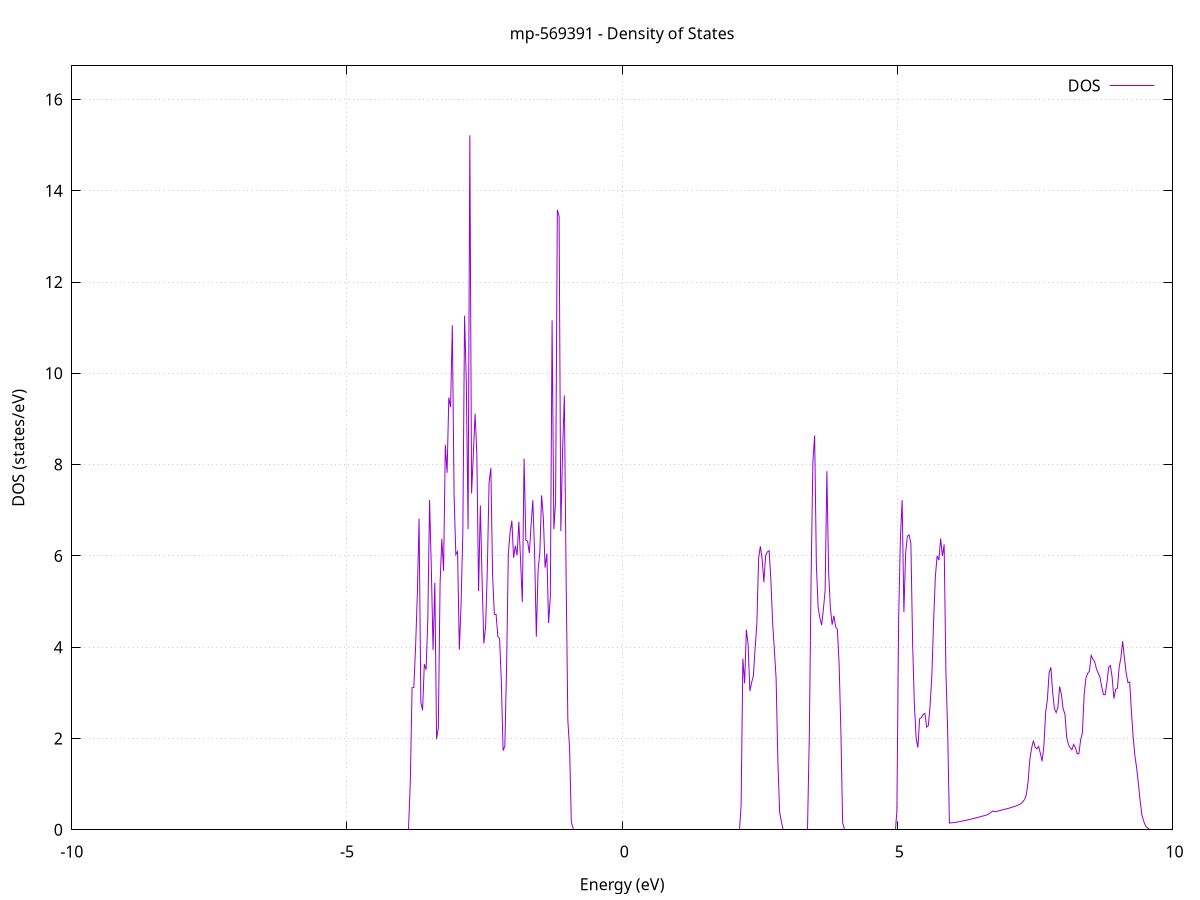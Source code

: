 set title 'mp-569391 - Density of States'
set xlabel 'Energy (eV)'
set ylabel 'DOS (states/eV)'
set grid
set xrange [-10:10]
set yrange [0:16.735]
set xzeroaxis lt -1
set terminal png size 800,600
set output 'mp-569391_dos_gnuplot.png'
plot '-' using 1:2 with lines title 'DOS'
-50.851800 0.000000
-50.820000 0.000000
-50.788200 0.000000
-50.756400 0.000000
-50.724600 0.000000
-50.692800 0.000000
-50.661000 0.000000
-50.629200 0.000000
-50.597400 0.000000
-50.565600 0.000000
-50.533800 0.000000
-50.501900 0.000000
-50.470100 0.000000
-50.438300 0.000000
-50.406500 0.000000
-50.374700 0.000000
-50.342900 0.000000
-50.311100 0.000000
-50.279300 0.000000
-50.247500 0.000000
-50.215700 0.000000
-50.183900 0.000000
-50.152100 0.000000
-50.120300 0.000000
-50.088500 0.000000
-50.056700 0.000000
-50.024900 0.000000
-49.993100 0.000000
-49.961300 0.000000
-49.929500 0.000000
-49.897700 0.000000
-49.865900 0.000000
-49.834100 0.000000
-49.802300 0.000000
-49.770500 0.000000
-49.738700 0.000000
-49.706900 0.000000
-49.675100 0.000000
-49.643300 0.000000
-49.611500 0.000000
-49.579700 0.000000
-49.547900 0.000000
-49.516100 0.000000
-49.484300 0.000000
-49.452500 0.000000
-49.420700 0.000000
-49.388900 0.000000
-49.357100 0.000000
-49.325300 0.000000
-49.293500 0.000000
-49.261700 0.000000
-49.229900 0.000000
-49.198100 0.000000
-49.166300 0.000000
-49.134500 0.000000
-49.102700 0.000000
-49.070900 0.000000
-49.039100 0.000000
-49.007300 0.000000
-48.975500 0.000000
-48.943700 0.000000
-48.911900 0.000000
-48.880100 0.000000
-48.848300 0.000000
-48.816500 0.000000
-48.784700 0.000000
-48.752900 0.000000
-48.721100 0.000000
-48.689300 0.000000
-48.657400 0.000000
-48.625600 0.000000
-48.593800 0.000000
-48.562000 0.000000
-48.530200 0.000000
-48.498400 0.000000
-48.466600 0.000000
-48.434800 0.000000
-48.403000 0.000000
-48.371200 0.000000
-48.339400 0.000000
-48.307600 0.000000
-48.275800 0.000000
-48.244000 0.000000
-48.212200 0.000000
-48.180400 0.000000
-48.148600 0.000000
-48.116800 0.000000
-48.085000 0.000000
-48.053200 0.000000
-48.021400 0.000000
-47.989600 0.000000
-47.957800 115.423200
-47.926000 0.000000
-47.894200 0.000000
-47.862400 0.000000
-47.830600 0.000000
-47.798800 0.000000
-47.767000 0.000000
-47.735200 0.000000
-47.703400 0.000000
-47.671600 0.000000
-47.639800 0.000000
-47.608000 0.000000
-47.576200 0.000000
-47.544400 0.000000
-47.512600 0.000000
-47.480800 0.000000
-47.449000 0.000000
-47.417200 0.000000
-47.385400 0.000000
-47.353600 0.000000
-47.321800 0.000000
-47.290000 0.000000
-47.258200 0.000000
-47.226400 0.000000
-47.194600 0.000000
-47.162800 0.000000
-47.131000 0.000000
-47.099200 0.000000
-47.067400 0.000000
-47.035600 0.000000
-47.003800 0.000000
-46.972000 0.000000
-46.940200 0.000000
-46.908400 0.000000
-46.876600 0.000000
-46.844800 0.000000
-46.812900 0.000000
-46.781100 0.000000
-46.749300 0.000000
-46.717500 0.000000
-46.685700 0.000000
-46.653900 0.000000
-46.622100 0.000000
-46.590300 0.000000
-46.558500 0.000000
-46.526700 0.000000
-46.494900 0.000000
-46.463100 0.000000
-46.431300 0.000000
-46.399500 0.000000
-46.367700 0.000000
-46.335900 0.000000
-46.304100 0.000000
-46.272300 0.000000
-46.240500 0.000000
-46.208700 0.000000
-46.176900 0.000000
-46.145100 0.000000
-46.113300 0.000000
-46.081500 0.000000
-46.049700 0.000000
-46.017900 0.000000
-45.986100 0.000000
-45.954300 0.000000
-45.922500 0.000000
-45.890700 0.000000
-45.858900 0.000000
-45.827100 0.000000
-45.795300 0.000000
-45.763500 0.000000
-45.731700 0.000000
-45.699900 0.000000
-45.668100 0.000000
-45.636300 0.000000
-45.604500 0.000000
-45.572700 0.000000
-45.540900 0.000000
-45.509100 0.000000
-45.477300 0.000000
-45.445500 0.000000
-45.413700 0.000000
-45.381900 0.000000
-45.350100 0.000000
-45.318300 0.000000
-45.286500 0.000000
-45.254700 0.000000
-45.222900 0.000000
-45.191100 0.000000
-45.159300 0.000000
-45.127500 0.000000
-45.095700 0.000000
-45.063900 0.000000
-45.032100 0.000000
-45.000300 0.000000
-44.968400 0.000000
-44.936600 0.000000
-44.904800 0.000000
-44.873000 0.000000
-44.841200 0.000000
-44.809400 0.000000
-44.777600 0.000000
-44.745800 0.000000
-44.714000 0.000000
-44.682200 0.000000
-44.650400 0.000000
-44.618600 0.000000
-44.586800 0.000000
-44.555000 0.000000
-44.523200 0.000000
-44.491400 0.000000
-44.459600 0.000000
-44.427800 0.000000
-44.396000 0.000000
-44.364200 0.000000
-44.332400 0.000000
-44.300600 0.000000
-44.268800 0.000000
-44.237000 0.000000
-44.205200 0.000000
-44.173400 0.000000
-44.141600 0.000000
-44.109800 0.000000
-44.078000 0.000000
-44.046200 0.000000
-44.014400 0.000000
-43.982600 0.000000
-43.950800 0.000000
-43.919000 0.000000
-43.887200 0.000000
-43.855400 0.000000
-43.823600 0.000000
-43.791800 0.000000
-43.760000 0.000000
-43.728200 0.000000
-43.696400 0.000000
-43.664600 0.000000
-43.632800 0.000000
-43.601000 0.000000
-43.569200 0.000000
-43.537400 0.000000
-43.505600 0.000000
-43.473800 0.000000
-43.442000 0.000000
-43.410200 0.000000
-43.378400 0.000000
-43.346600 0.000000
-43.314800 0.000000
-43.283000 0.000000
-43.251200 0.000000
-43.219400 0.000000
-43.187600 0.000000
-43.155800 0.000000
-43.123900 0.000000
-43.092100 0.000000
-43.060300 0.000000
-43.028500 0.000000
-42.996700 0.000000
-42.964900 0.000000
-42.933100 0.000000
-42.901300 0.000000
-42.869500 0.000000
-42.837700 0.000000
-42.805900 0.000000
-42.774100 0.000000
-42.742300 0.000000
-42.710500 0.000000
-42.678700 0.000000
-42.646900 0.000000
-42.615100 0.000000
-42.583300 0.000000
-42.551500 0.000000
-42.519700 0.000000
-42.487900 0.000000
-42.456100 0.000000
-42.424300 0.000000
-42.392500 0.000000
-42.360700 0.000000
-42.328900 0.000000
-42.297100 0.000000
-42.265300 0.000000
-42.233500 0.000000
-42.201700 0.000000
-42.169900 0.000000
-42.138100 0.000000
-42.106300 0.000000
-42.074500 0.000000
-42.042700 0.000000
-42.010900 0.000000
-41.979100 0.000000
-41.947300 0.000000
-41.915500 0.000000
-41.883700 0.000000
-41.851900 0.000000
-41.820100 0.000000
-41.788300 0.000000
-41.756500 0.000000
-41.724700 0.000000
-41.692900 0.000000
-41.661100 0.000000
-41.629300 0.000000
-41.597500 0.000000
-41.565700 0.000000
-41.533900 0.000000
-41.502100 0.000000
-41.470300 0.000000
-41.438500 0.000000
-41.406700 0.000000
-41.374900 0.000000
-41.343100 0.000000
-41.311300 0.000000
-41.279400 0.000000
-41.247600 0.000000
-41.215800 0.000000
-41.184000 0.000000
-41.152200 0.000000
-41.120400 0.000000
-41.088600 0.000000
-41.056800 0.000000
-41.025000 0.000000
-40.993200 0.000000
-40.961400 0.000000
-40.929600 0.000000
-40.897800 0.000000
-40.866000 0.000000
-40.834200 0.000000
-40.802400 0.000000
-40.770600 0.000000
-40.738800 0.000000
-40.707000 0.000000
-40.675200 0.000000
-40.643400 0.000000
-40.611600 0.000000
-40.579800 0.000000
-40.548000 0.000000
-40.516200 0.000000
-40.484400 0.000000
-40.452600 0.000000
-40.420800 0.000000
-40.389000 0.000000
-40.357200 0.000000
-40.325400 0.000000
-40.293600 0.000000
-40.261800 0.000000
-40.230000 0.000000
-40.198200 0.000000
-40.166400 0.000000
-40.134600 0.000000
-40.102800 0.000000
-40.071000 0.000000
-40.039200 0.000000
-40.007400 0.000000
-39.975600 0.000000
-39.943800 0.000000
-39.912000 0.000000
-39.880200 0.000000
-39.848400 0.000000
-39.816600 0.000000
-39.784800 0.000000
-39.753000 0.000000
-39.721200 0.000000
-39.689400 0.000000
-39.657600 0.000000
-39.625800 0.000000
-39.594000 0.000000
-39.562200 0.000000
-39.530400 0.000000
-39.498600 0.000000
-39.466800 0.000000
-39.434900 0.000000
-39.403100 0.000000
-39.371300 0.000000
-39.339500 0.000000
-39.307700 0.000000
-39.275900 0.000000
-39.244100 0.000000
-39.212300 0.000000
-39.180500 0.000000
-39.148700 0.000000
-39.116900 0.000000
-39.085100 0.000000
-39.053300 0.000000
-39.021500 0.000000
-38.989700 0.000000
-38.957900 0.000000
-38.926100 0.000000
-38.894300 0.000000
-38.862500 0.000000
-38.830700 0.000000
-38.798900 0.000000
-38.767100 0.000000
-38.735300 0.000000
-38.703500 0.000000
-38.671700 0.000000
-38.639900 0.000000
-38.608100 0.000000
-38.576300 0.000000
-38.544500 0.000000
-38.512700 0.000000
-38.480900 0.000000
-38.449100 0.000000
-38.417300 0.000000
-38.385500 0.000000
-38.353700 0.000000
-38.321900 0.000000
-38.290100 0.000000
-38.258300 0.000000
-38.226500 0.000000
-38.194700 0.000000
-38.162900 0.000000
-38.131100 0.000000
-38.099300 0.000000
-38.067500 0.000000
-38.035700 0.000000
-38.003900 0.000000
-37.972100 0.000000
-37.940300 0.000000
-37.908500 0.000000
-37.876700 0.000000
-37.844900 0.000000
-37.813100 0.000000
-37.781300 0.000000
-37.749500 0.000000
-37.717700 0.000000
-37.685900 0.000000
-37.654100 0.000000
-37.622300 0.000000
-37.590400 0.000000
-37.558600 0.000000
-37.526800 0.000000
-37.495000 0.000000
-37.463200 0.000000
-37.431400 0.000000
-37.399600 0.000000
-37.367800 0.000000
-37.336000 0.000000
-37.304200 0.000000
-37.272400 0.000000
-37.240600 0.000000
-37.208800 0.000000
-37.177000 0.000000
-37.145200 0.000000
-37.113400 0.000000
-37.081600 0.000000
-37.049800 0.000000
-37.018000 0.000000
-36.986200 0.000000
-36.954400 0.000000
-36.922600 0.000000
-36.890800 0.000000
-36.859000 0.000000
-36.827200 0.000000
-36.795400 0.000000
-36.763600 0.000000
-36.731800 0.000000
-36.700000 0.000000
-36.668200 0.000000
-36.636400 0.000000
-36.604600 0.000000
-36.572800 0.000000
-36.541000 0.000000
-36.509200 0.000000
-36.477400 0.000000
-36.445600 0.000000
-36.413800 0.000000
-36.382000 0.000000
-36.350200 0.000000
-36.318400 0.000000
-36.286600 0.000000
-36.254800 0.000000
-36.223000 0.000000
-36.191200 0.000000
-36.159400 0.000000
-36.127600 0.000000
-36.095800 0.000000
-36.064000 0.000000
-36.032200 0.000000
-36.000400 0.000000
-35.968600 0.000000
-35.936800 0.000000
-35.905000 0.000000
-35.873200 0.000000
-35.841400 0.000000
-35.809600 0.000000
-35.777700 0.000000
-35.745900 0.000000
-35.714100 0.000000
-35.682300 0.000000
-35.650500 0.000000
-35.618700 0.000000
-35.586900 0.000000
-35.555100 0.000000
-35.523300 0.000000
-35.491500 0.000000
-35.459700 0.000000
-35.427900 0.000000
-35.396100 0.000000
-35.364300 0.000000
-35.332500 0.000000
-35.300700 0.000000
-35.268900 0.000000
-35.237100 0.000000
-35.205300 0.000000
-35.173500 0.000000
-35.141700 0.000000
-35.109900 0.000000
-35.078100 0.000000
-35.046300 0.000000
-35.014500 0.000000
-34.982700 0.000000
-34.950900 0.000000
-34.919100 0.000000
-34.887300 0.000000
-34.855500 0.000000
-34.823700 0.000000
-34.791900 0.000000
-34.760100 0.000000
-34.728300 0.000000
-34.696500 0.000000
-34.664700 0.000000
-34.632900 0.000000
-34.601100 0.000000
-34.569300 0.000000
-34.537500 0.000000
-34.505700 0.000000
-34.473900 0.000000
-34.442100 0.000000
-34.410300 0.000000
-34.378500 0.000000
-34.346700 0.000000
-34.314900 0.000000
-34.283100 0.000000
-34.251300 0.000000
-34.219500 0.000000
-34.187700 0.000000
-34.155900 0.000000
-34.124100 0.000000
-34.092300 0.000000
-34.060500 0.000000
-34.028700 0.000000
-33.996900 0.000000
-33.965100 0.000000
-33.933200 0.000000
-33.901400 0.000000
-33.869600 0.000000
-33.837800 0.000000
-33.806000 0.000000
-33.774200 0.000000
-33.742400 0.000000
-33.710600 0.000000
-33.678800 0.000000
-33.647000 0.000000
-33.615200 0.000000
-33.583400 0.000000
-33.551600 0.000000
-33.519800 0.000000
-33.488000 0.000000
-33.456200 0.000000
-33.424400 0.000000
-33.392600 0.000000
-33.360800 0.000000
-33.329000 0.000000
-33.297200 0.000000
-33.265400 0.000000
-33.233600 0.000000
-33.201800 0.000000
-33.170000 0.000000
-33.138200 0.000000
-33.106400 0.000000
-33.074600 0.000000
-33.042800 0.000000
-33.011000 0.000000
-32.979200 0.000000
-32.947400 0.000000
-32.915600 0.000000
-32.883800 0.000000
-32.852000 0.000000
-32.820200 0.000000
-32.788400 0.000000
-32.756600 0.000000
-32.724800 0.000000
-32.693000 0.000000
-32.661200 0.000000
-32.629400 0.000000
-32.597600 0.000000
-32.565800 0.000000
-32.534000 0.000000
-32.502200 0.000000
-32.470400 0.000000
-32.438600 0.000000
-32.406800 0.000000
-32.375000 0.000000
-32.343200 0.000000
-32.311400 0.000000
-32.279600 0.000000
-32.247800 0.000000
-32.216000 0.000000
-32.184200 0.000000
-32.152400 0.000000
-32.120600 0.000000
-32.088700 0.000000
-32.056900 0.000000
-32.025100 0.000000
-31.993300 0.000000
-31.961500 0.000000
-31.929700 0.000000
-31.897900 0.000000
-31.866100 0.000000
-31.834300 0.000000
-31.802500 0.000000
-31.770700 0.000000
-31.738900 0.000000
-31.707100 0.000000
-31.675300 0.000000
-31.643500 0.000000
-31.611700 0.000000
-31.579900 0.000000
-31.548100 0.000000
-31.516300 0.000000
-31.484500 0.000000
-31.452700 0.000000
-31.420900 0.000000
-31.389100 0.000000
-31.357300 0.000000
-31.325500 0.000000
-31.293700 0.000000
-31.261900 0.000000
-31.230100 0.000000
-31.198300 0.000000
-31.166500 0.000000
-31.134700 0.000000
-31.102900 0.000000
-31.071100 0.000000
-31.039300 0.000000
-31.007500 0.000000
-30.975700 0.000000
-30.943900 0.000000
-30.912100 0.000000
-30.880300 0.000000
-30.848500 0.000000
-30.816700 0.000000
-30.784900 0.000000
-30.753100 0.000000
-30.721300 0.000000
-30.689500 0.000000
-30.657700 0.000000
-30.625900 0.000000
-30.594100 0.000000
-30.562300 0.000000
-30.530500 0.000000
-30.498700 0.000000
-30.466900 0.000000
-30.435100 0.000000
-30.403300 0.000000
-30.371500 0.000000
-30.339700 0.000000
-30.307900 0.000000
-30.276100 0.000000
-30.244200 0.000000
-30.212400 0.000000
-30.180600 0.000000
-30.148800 0.000000
-30.117000 0.000000
-30.085200 0.000000
-30.053400 0.000000
-30.021600 0.000000
-29.989800 0.000000
-29.958000 0.000000
-29.926200 0.000000
-29.894400 0.000000
-29.862600 0.000000
-29.830800 0.000000
-29.799000 0.000000
-29.767200 0.000000
-29.735400 0.000000
-29.703600 0.000000
-29.671800 0.000000
-29.640000 0.000000
-29.608200 0.000000
-29.576400 0.000000
-29.544600 0.000000
-29.512800 0.000000
-29.481000 0.000000
-29.449200 0.000000
-29.417400 0.000000
-29.385600 0.000000
-29.353800 0.000000
-29.322000 0.000000
-29.290200 0.000000
-29.258400 0.000000
-29.226600 0.000000
-29.194800 0.000000
-29.163000 0.000000
-29.131200 0.000000
-29.099400 0.000000
-29.067600 0.000000
-29.035800 0.000000
-29.004000 0.000000
-28.972200 0.000000
-28.940400 0.000000
-28.908600 0.000000
-28.876800 0.000000
-28.845000 0.000000
-28.813200 0.000000
-28.781400 0.000000
-28.749600 0.000000
-28.717800 0.000000
-28.686000 0.000000
-28.654200 0.000000
-28.622400 0.000000
-28.590600 0.000000
-28.558800 0.000000
-28.527000 0.000000
-28.495200 0.000000
-28.463400 0.000000
-28.431600 0.000000
-28.399700 0.000000
-28.367900 0.000000
-28.336100 0.000000
-28.304300 0.000000
-28.272500 0.000000
-28.240700 0.000000
-28.208900 0.000000
-28.177100 0.000000
-28.145300 0.000000
-28.113500 0.000000
-28.081700 0.000000
-28.049900 0.000000
-28.018100 0.000000
-27.986300 0.000000
-27.954500 0.000000
-27.922700 0.000000
-27.890900 0.000000
-27.859100 0.000000
-27.827300 0.000000
-27.795500 0.000000
-27.763700 0.000000
-27.731900 0.000000
-27.700100 0.000000
-27.668300 0.000000
-27.636500 0.000000
-27.604700 0.000000
-27.572900 0.000000
-27.541100 0.000000
-27.509300 0.000000
-27.477500 0.000000
-27.445700 0.000000
-27.413900 0.000000
-27.382100 0.000000
-27.350300 0.000000
-27.318500 0.000000
-27.286700 0.000000
-27.254900 0.000000
-27.223100 0.000000
-27.191300 0.000000
-27.159500 0.000000
-27.127700 0.000000
-27.095900 0.000000
-27.064100 0.000000
-27.032300 0.000000
-27.000500 0.000000
-26.968700 0.000000
-26.936900 0.000000
-26.905100 0.000000
-26.873300 0.000000
-26.841500 0.000000
-26.809700 0.000000
-26.777900 0.000000
-26.746100 0.000000
-26.714300 0.000000
-26.682500 0.000000
-26.650700 0.000000
-26.618900 0.000000
-26.587100 0.000000
-26.555200 0.000000
-26.523400 0.000000
-26.491600 0.000000
-26.459800 0.000000
-26.428000 0.000000
-26.396200 0.000000
-26.364400 0.000000
-26.332600 0.000000
-26.300800 0.000000
-26.269000 0.000000
-26.237200 30.961200
-26.205400 22.937200
-26.173600 0.000000
-26.141800 10.297000
-26.110000 80.688200
-26.078200 0.000000
-26.046400 0.000000
-26.014600 0.000000
-25.982800 0.000000
-25.951000 0.000000
-25.919200 0.000000
-25.887400 0.000000
-25.855600 0.000000
-25.823800 0.000000
-25.792000 0.000000
-25.760200 0.000000
-25.728400 0.000000
-25.696600 0.000000
-25.664800 0.000000
-25.633000 0.000000
-25.601200 0.000000
-25.569400 0.000000
-25.537600 0.000000
-25.505800 0.000000
-25.474000 0.000000
-25.442200 0.000000
-25.410400 0.000000
-25.378600 0.000000
-25.346800 0.000000
-25.315000 0.000000
-25.283200 0.000000
-25.251400 0.000000
-25.219600 0.000000
-25.187800 0.000000
-25.156000 0.000000
-25.124200 0.000000
-25.092400 0.000000
-25.060600 0.000000
-25.028800 0.000000
-24.997000 0.000000
-24.965200 0.000000
-24.933400 0.000000
-24.901600 0.000000
-24.869800 0.000000
-24.838000 0.000000
-24.806200 0.000000
-24.774400 0.000000
-24.742600 0.000000
-24.710700 0.000000
-24.678900 0.000000
-24.647100 0.000000
-24.615300 0.000000
-24.583500 0.000000
-24.551700 0.000000
-24.519900 0.000000
-24.488100 0.000000
-24.456300 0.000000
-24.424500 0.000000
-24.392700 0.000000
-24.360900 0.000000
-24.329100 0.000000
-24.297300 0.000000
-24.265500 0.000000
-24.233700 0.000000
-24.201900 0.000000
-24.170100 0.000000
-24.138300 0.000000
-24.106500 0.000000
-24.074700 0.000000
-24.042900 0.000000
-24.011100 0.000000
-23.979300 0.000000
-23.947500 0.000000
-23.915700 0.000000
-23.883900 0.000000
-23.852100 0.000000
-23.820300 0.000000
-23.788500 0.000000
-23.756700 0.000000
-23.724900 0.000000
-23.693100 0.000000
-23.661300 0.000000
-23.629500 0.000000
-23.597700 0.000000
-23.565900 0.000000
-23.534100 0.000000
-23.502300 0.000000
-23.470500 0.000000
-23.438700 0.000000
-23.406900 0.000000
-23.375100 0.000000
-23.343300 0.000000
-23.311500 0.000000
-23.279700 0.000000
-23.247900 0.000000
-23.216100 0.000000
-23.184300 0.000000
-23.152500 0.000000
-23.120700 0.000000
-23.088900 0.000000
-23.057100 0.000000
-23.025300 0.000000
-22.993500 0.000000
-22.961700 0.000000
-22.929900 0.000000
-22.898100 0.000000
-22.866200 0.000000
-22.834400 0.000000
-22.802600 0.000000
-22.770800 0.000000
-22.739000 0.000000
-22.707200 0.000000
-22.675400 0.000000
-22.643600 0.000000
-22.611800 0.000000
-22.580000 0.000000
-22.548200 0.000000
-22.516400 0.000000
-22.484600 0.000000
-22.452800 0.000000
-22.421000 0.000000
-22.389200 0.000000
-22.357400 0.000000
-22.325600 0.000000
-22.293800 0.000000
-22.262000 0.000000
-22.230200 0.000000
-22.198400 0.000000
-22.166600 0.000000
-22.134800 0.000000
-22.103000 0.000000
-22.071200 0.000000
-22.039400 0.000000
-22.007600 0.000000
-21.975800 0.000000
-21.944000 0.000000
-21.912200 0.000000
-21.880400 0.000000
-21.848600 0.000000
-21.816800 0.000000
-21.785000 0.000000
-21.753200 0.000000
-21.721400 0.000000
-21.689600 0.000000
-21.657800 0.000000
-21.626000 0.000000
-21.594200 0.000000
-21.562400 0.000000
-21.530600 0.000000
-21.498800 0.000000
-21.467000 0.000000
-21.435200 0.000000
-21.403400 0.000000
-21.371600 0.000000
-21.339800 0.000000
-21.308000 0.000000
-21.276200 0.000000
-21.244400 0.000000
-21.212600 0.000000
-21.180800 0.000000
-21.149000 0.000000
-21.117200 0.000000
-21.085400 0.000000
-21.053500 0.000000
-21.021700 0.000000
-20.989900 0.000000
-20.958100 0.000000
-20.926300 0.000000
-20.894500 0.000000
-20.862700 0.000000
-20.830900 0.000000
-20.799100 0.000000
-20.767300 0.000000
-20.735500 0.000000
-20.703700 0.000000
-20.671900 0.000000
-20.640100 0.000000
-20.608300 0.000000
-20.576500 0.000000
-20.544700 0.000000
-20.512900 0.000000
-20.481100 0.000000
-20.449300 0.000000
-20.417500 0.000000
-20.385700 0.000000
-20.353900 0.000000
-20.322100 0.000000
-20.290300 0.000000
-20.258500 0.000000
-20.226700 0.000000
-20.194900 0.000000
-20.163100 0.000000
-20.131300 0.000000
-20.099500 0.000000
-20.067700 0.000000
-20.035900 0.000000
-20.004100 0.000000
-19.972300 0.000000
-19.940500 0.000000
-19.908700 0.000000
-19.876900 0.000000
-19.845100 0.000000
-19.813300 0.000000
-19.781500 0.000000
-19.749700 0.000000
-19.717900 0.000000
-19.686100 0.000000
-19.654300 0.000000
-19.622500 0.000000
-19.590700 0.000000
-19.558900 0.000000
-19.527100 0.000000
-19.495300 0.000000
-19.463500 0.000000
-19.431700 0.000000
-19.399900 0.000000
-19.368100 0.000000
-19.336300 0.000000
-19.304500 0.000000
-19.272700 0.000000
-19.240900 0.000000
-19.209000 0.000000
-19.177200 0.000000
-19.145400 0.000000
-19.113600 0.000000
-19.081800 0.000000
-19.050000 0.000000
-19.018200 0.000000
-18.986400 0.000000
-18.954600 0.000000
-18.922800 0.000000
-18.891000 0.000000
-18.859200 0.000000
-18.827400 0.000000
-18.795600 0.000000
-18.763800 0.000000
-18.732000 0.000000
-18.700200 0.000000
-18.668400 0.000000
-18.636600 0.000000
-18.604800 0.000000
-18.573000 0.000000
-18.541200 0.000000
-18.509400 0.000000
-18.477600 0.000000
-18.445800 0.000000
-18.414000 0.000000
-18.382200 0.000000
-18.350400 0.000000
-18.318600 0.000000
-18.286800 0.000000
-18.255000 0.000000
-18.223200 0.000000
-18.191400 0.000000
-18.159600 0.000000
-18.127800 0.000000
-18.096000 0.000000
-18.064200 0.000000
-18.032400 0.000000
-18.000600 0.000000
-17.968800 0.000000
-17.937000 0.000000
-17.905200 0.000000
-17.873400 0.000000
-17.841600 0.000000
-17.809800 0.000000
-17.778000 0.000000
-17.746200 0.000000
-17.714400 0.000000
-17.682600 0.000000
-17.650800 0.000000
-17.619000 0.000000
-17.587200 0.000000
-17.555400 0.000000
-17.523600 0.000000
-17.491800 0.000000
-17.460000 0.000000
-17.428200 0.000000
-17.396400 0.000000
-17.364500 0.000000
-17.332700 0.000000
-17.300900 0.000000
-17.269100 0.000000
-17.237300 0.000000
-17.205500 0.000000
-17.173700 0.000000
-17.141900 0.000000
-17.110100 0.000000
-17.078300 0.000000
-17.046500 0.000000
-17.014700 0.000000
-16.982900 0.000000
-16.951100 0.000000
-16.919300 0.000000
-16.887500 0.000000
-16.855700 0.000000
-16.823900 0.000000
-16.792100 0.000000
-16.760300 0.000000
-16.728500 0.000000
-16.696700 0.000000
-16.664900 0.000000
-16.633100 0.000000
-16.601300 0.000000
-16.569500 0.000000
-16.537700 0.000000
-16.505900 0.000000
-16.474100 0.000000
-16.442300 0.000000
-16.410500 0.000000
-16.378700 0.000000
-16.346900 0.000000
-16.315100 0.000000
-16.283300 0.000000
-16.251500 0.000000
-16.219700 0.000000
-16.187900 0.000000
-16.156100 0.000000
-16.124300 0.000000
-16.092500 0.000000
-16.060700 0.000000
-16.028900 0.000000
-15.997100 0.000000
-15.965300 0.000000
-15.933500 0.000000
-15.901700 0.000000
-15.869900 0.000000
-15.838100 0.000000
-15.806300 0.000000
-15.774500 0.000000
-15.742700 0.000000
-15.710900 0.000000
-15.679100 0.000000
-15.647300 0.000000
-15.615500 0.000000
-15.583700 0.000000
-15.551900 0.000000
-15.520000 0.000000
-15.488200 0.000000
-15.456400 0.000000
-15.424600 0.000000
-15.392800 0.000000
-15.361000 0.000000
-15.329200 0.000000
-15.297400 0.000000
-15.265600 0.000000
-15.233800 0.000000
-15.202000 0.000000
-15.170200 0.000000
-15.138400 0.000000
-15.106600 0.000000
-15.074800 0.000000
-15.043000 0.000000
-15.011200 0.000000
-14.979400 0.000000
-14.947600 0.000000
-14.915800 0.000000
-14.884000 0.000000
-14.852200 0.000000
-14.820400 0.000000
-14.788600 0.000000
-14.756800 0.000000
-14.725000 0.000000
-14.693200 0.000000
-14.661400 0.000000
-14.629600 0.000000
-14.597800 0.000000
-14.566000 0.000000
-14.534200 0.000000
-14.502400 0.000000
-14.470600 0.000000
-14.438800 0.000000
-14.407000 0.000000
-14.375200 0.000000
-14.343400 0.011400
-14.311600 1.052600
-14.279800 2.147100
-14.248000 2.152700
-14.216200 2.237100
-14.184400 2.373000
-14.152600 2.510700
-14.120800 2.731600
-14.089000 3.069200
-14.057200 3.641100
-14.025400 4.607200
-13.993600 2.643300
-13.961800 1.317100
-13.930000 0.000000
-13.898200 6.248500
-13.866400 14.164800
-13.834600 19.330500
-13.802800 16.737000
-13.771000 18.443400
-13.739200 23.644800
-13.707400 17.430600
-13.675500 10.574800
-13.643700 7.121700
-13.611900 12.671200
-13.580100 0.000000
-13.548300 0.000000
-13.516500 0.000000
-13.484700 0.000000
-13.452900 0.000000
-13.421100 0.000000
-13.389300 0.000000
-13.357500 0.000000
-13.325700 0.000000
-13.293900 0.000000
-13.262100 0.000000
-13.230300 0.000000
-13.198500 0.000000
-13.166700 0.000000
-13.134900 0.000000
-13.103100 0.000000
-13.071300 0.000000
-13.039500 0.000000
-13.007700 0.000000
-12.975900 0.000000
-12.944100 0.000000
-12.912300 0.000000
-12.880500 0.000000
-12.848700 0.000000
-12.816900 0.000000
-12.785100 0.000000
-12.753300 0.000000
-12.721500 0.000000
-12.689700 0.000000
-12.657900 0.000000
-12.626100 0.000000
-12.594300 0.000000
-12.562500 0.000000
-12.530700 0.000000
-12.498900 0.000000
-12.467100 0.000000
-12.435300 0.000000
-12.403500 0.000000
-12.371700 0.000000
-12.339900 0.000000
-12.308100 0.000000
-12.276300 0.000000
-12.244500 0.000000
-12.212700 0.000000
-12.180900 0.000000
-12.149100 0.000000
-12.117300 0.000000
-12.085500 0.000000
-12.053700 0.000000
-12.021900 0.000000
-11.990100 0.000000
-11.958300 0.000000
-11.926500 0.000000
-11.894700 0.000000
-11.862900 0.000000
-11.831000 0.000000
-11.799200 0.000000
-11.767400 0.000000
-11.735600 0.000000
-11.703800 0.000000
-11.672000 0.000000
-11.640200 0.000000
-11.608400 0.000000
-11.576600 0.000000
-11.544800 0.000000
-11.513000 0.000000
-11.481200 0.000000
-11.449400 0.000000
-11.417600 0.000000
-11.385800 0.000000
-11.354000 0.000000
-11.322200 0.000000
-11.290400 0.000000
-11.258600 0.000000
-11.226800 0.000000
-11.195000 0.000000
-11.163200 0.000000
-11.131400 0.000000
-11.099600 0.000000
-11.067800 0.000000
-11.036000 0.000000
-11.004200 0.000000
-10.972400 0.000000
-10.940600 0.000000
-10.908800 0.000000
-10.877000 0.000000
-10.845200 0.000000
-10.813400 0.000000
-10.781600 0.000000
-10.749800 0.000000
-10.718000 0.000000
-10.686200 0.000000
-10.654400 0.000000
-10.622600 0.000000
-10.590800 0.000000
-10.559000 0.000000
-10.527200 0.000000
-10.495400 0.000000
-10.463600 0.000000
-10.431800 0.000000
-10.400000 0.000000
-10.368200 0.000000
-10.336400 0.000000
-10.304600 0.000000
-10.272800 0.000000
-10.241000 0.000000
-10.209200 0.000000
-10.177400 0.000000
-10.145600 0.000000
-10.113800 0.000000
-10.082000 0.000000
-10.050200 0.000000
-10.018400 0.000000
-9.986500 0.000000
-9.954700 0.000000
-9.922900 0.000000
-9.891100 0.000000
-9.859300 0.000000
-9.827500 0.000000
-9.795700 0.000000
-9.763900 0.000000
-9.732100 0.000000
-9.700300 0.000000
-9.668500 0.000000
-9.636700 0.000000
-9.604900 0.000000
-9.573100 0.000000
-9.541300 0.000000
-9.509500 0.000000
-9.477700 0.000000
-9.445900 0.000000
-9.414100 0.000000
-9.382300 0.000000
-9.350500 0.000000
-9.318700 0.000000
-9.286900 0.000000
-9.255100 0.000000
-9.223300 0.000000
-9.191500 0.000000
-9.159700 0.000000
-9.127900 0.000000
-9.096100 0.000000
-9.064300 0.000000
-9.032500 0.000000
-9.000700 0.000000
-8.968900 0.000000
-8.937100 0.000000
-8.905300 0.000000
-8.873500 0.000000
-8.841700 0.000000
-8.809900 0.000000
-8.778100 0.000000
-8.746300 0.000000
-8.714500 0.000000
-8.682700 0.000000
-8.650900 0.000000
-8.619100 0.000000
-8.587300 0.000000
-8.555500 0.000000
-8.523700 0.000000
-8.491900 0.000000
-8.460100 0.000000
-8.428300 0.000000
-8.396500 0.000000
-8.364700 0.000000
-8.332900 0.000000
-8.301100 0.000000
-8.269300 0.000000
-8.237500 0.000000
-8.205700 0.000000
-8.173900 0.000000
-8.142000 0.000000
-8.110200 0.000000
-8.078400 0.000000
-8.046600 0.000000
-8.014800 0.000000
-7.983000 0.000000
-7.951200 0.000000
-7.919400 0.000000
-7.887600 0.000000
-7.855800 0.000000
-7.824000 0.000000
-7.792200 0.000000
-7.760400 0.000000
-7.728600 0.000000
-7.696800 0.000000
-7.665000 0.000000
-7.633200 0.000000
-7.601400 0.000000
-7.569600 0.000000
-7.537800 0.000000
-7.506000 0.000000
-7.474200 0.000000
-7.442400 0.000000
-7.410600 0.000000
-7.378800 0.000000
-7.347000 0.000000
-7.315200 0.000000
-7.283400 0.000000
-7.251600 0.000000
-7.219800 0.000000
-7.188000 0.000000
-7.156200 0.000000
-7.124400 0.000000
-7.092600 0.000000
-7.060800 0.000000
-7.029000 0.000000
-6.997200 0.000000
-6.965400 0.000000
-6.933600 0.000000
-6.901800 0.000000
-6.870000 0.000000
-6.838200 0.000000
-6.806400 0.000000
-6.774600 0.000000
-6.742800 0.000000
-6.711000 0.000000
-6.679200 0.000000
-6.647400 0.000000
-6.615600 0.000000
-6.583800 0.000000
-6.552000 0.000000
-6.520200 0.000000
-6.488400 0.000000
-6.456600 0.000000
-6.424800 0.000000
-6.393000 0.000000
-6.361200 0.000000
-6.329400 0.000000
-6.297500 0.000000
-6.265700 0.000000
-6.233900 0.000000
-6.202100 0.000000
-6.170300 0.000000
-6.138500 0.000000
-6.106700 0.000000
-6.074900 0.000000
-6.043100 0.000000
-6.011300 0.000000
-5.979500 0.000000
-5.947700 0.000000
-5.915900 0.000000
-5.884100 0.000000
-5.852300 0.000000
-5.820500 0.000000
-5.788700 0.000000
-5.756900 0.000000
-5.725100 0.000000
-5.693300 0.000000
-5.661500 0.000000
-5.629700 0.000000
-5.597900 0.000000
-5.566100 0.000000
-5.534300 0.000000
-5.502500 0.000000
-5.470700 0.000000
-5.438900 0.000000
-5.407100 0.000000
-5.375300 0.000000
-5.343500 0.000000
-5.311700 0.000000
-5.279900 0.000000
-5.248100 0.000000
-5.216300 0.000000
-5.184500 0.000000
-5.152700 0.000000
-5.120900 0.000000
-5.089100 0.000000
-5.057300 0.000000
-5.025500 0.000000
-4.993700 0.000000
-4.961900 0.000000
-4.930100 0.000000
-4.898300 0.000000
-4.866500 0.000000
-4.834700 0.000000
-4.802900 0.000000
-4.771100 0.000000
-4.739300 0.000000
-4.707500 0.000000
-4.675700 0.000000
-4.643900 0.000000
-4.612100 0.000000
-4.580300 0.000000
-4.548500 0.000000
-4.516700 0.000000
-4.484800 0.000000
-4.453000 0.000000
-4.421200 0.000000
-4.389400 0.000000
-4.357600 0.000000
-4.325800 0.000000
-4.294000 0.000000
-4.262200 0.000000
-4.230400 0.000000
-4.198600 0.000000
-4.166800 0.000000
-4.135000 0.000000
-4.103200 0.000000
-4.071400 0.000000
-4.039600 0.000000
-4.007800 0.000000
-3.976000 0.000000
-3.944200 0.000000
-3.912400 0.000000
-3.880600 0.000000
-3.848800 1.066200
-3.817000 3.111400
-3.785200 3.119500
-3.753400 3.997200
-3.721600 5.155900
-3.689800 6.818100
-3.658000 2.798600
-3.626200 2.616600
-3.594400 3.628900
-3.562600 3.507900
-3.530800 4.608300
-3.499000 7.226300
-3.467200 5.728800
-3.435400 3.939700
-3.403600 5.411700
-3.371800 1.986700
-3.340000 2.232500
-3.308200 5.388600
-3.276400 6.373100
-3.244600 5.671000
-3.212800 8.433200
-3.181000 7.820600
-3.149200 9.469800
-3.117400 9.256700
-3.085600 11.050400
-3.053800 7.324800
-3.022000 6.028400
-2.990200 6.095700
-2.958400 3.944700
-2.926600 4.935700
-2.894800 6.507600
-2.863000 11.263400
-2.831200 9.795800
-2.799400 6.584900
-2.767600 15.213700
-2.735800 7.370300
-2.704000 8.218600
-2.672200 9.118900
-2.640300 8.241700
-2.608500 5.226300
-2.576700 7.107600
-2.544900 5.485000
-2.513100 4.080300
-2.481300 4.447400
-2.449500 5.716700
-2.417700 7.617500
-2.385900 7.926300
-2.354100 5.586400
-2.322300 4.717500
-2.290500 4.719400
-2.258700 4.234200
-2.226900 4.193300
-2.195100 3.237500
-2.163300 1.734400
-2.131500 1.832700
-2.099700 3.577100
-2.067900 6.049900
-2.036100 6.514900
-2.004300 6.773800
-1.972500 5.958300
-1.940700 6.220800
-1.908900 6.014400
-1.877100 6.748900
-1.845300 5.893400
-1.813500 4.987600
-1.781700 8.130900
-1.749900 6.346700
-1.718100 6.322900
-1.686300 6.057800
-1.654500 6.679200
-1.622700 7.220200
-1.590900 6.075300
-1.559100 4.229900
-1.527300 5.686200
-1.495500 6.073700
-1.463700 7.326300
-1.431900 6.832100
-1.400100 5.742400
-1.368300 6.052300
-1.336500 4.529400
-1.304700 5.108900
-1.272900 11.160600
-1.241100 6.582000
-1.209300 7.186400
-1.177500 13.577900
-1.145700 13.442300
-1.113900 6.545600
-1.082100 8.315800
-1.050300 9.516300
-1.018500 5.566500
-0.986700 2.396200
-0.954900 1.786300
-0.923100 0.167000
-0.891300 0.000000
-0.859500 0.000000
-0.827700 0.000000
-0.795800 0.000000
-0.764000 0.000000
-0.732200 0.000000
-0.700400 0.000000
-0.668600 0.000000
-0.636800 0.000000
-0.605000 0.000000
-0.573200 0.000000
-0.541400 0.000000
-0.509600 0.000000
-0.477800 0.000000
-0.446000 0.000000
-0.414200 0.000000
-0.382400 0.000000
-0.350600 0.000000
-0.318800 0.000000
-0.287000 0.000000
-0.255200 0.000000
-0.223400 0.000000
-0.191600 0.000000
-0.159800 0.000000
-0.128000 0.000000
-0.096200 0.000000
-0.064400 0.000000
-0.032600 0.000000
-0.000800 0.000000
0.031000 0.000000
0.062800 0.000000
0.094600 0.000000
0.126400 0.000000
0.158200 0.000000
0.190000 0.000000
0.221800 0.000000
0.253600 0.000000
0.285400 0.000000
0.317200 0.000000
0.349000 0.000000
0.380800 0.000000
0.412600 0.000000
0.444400 0.000000
0.476200 0.000000
0.508000 0.000000
0.539800 0.000000
0.571600 0.000000
0.603400 0.000000
0.635200 0.000000
0.667000 0.000000
0.698800 0.000000
0.730600 0.000000
0.762400 0.000000
0.794200 0.000000
0.826000 0.000000
0.857800 0.000000
0.889600 0.000000
0.921400 0.000000
0.953200 0.000000
0.985000 0.000000
1.016800 0.000000
1.048700 0.000000
1.080500 0.000000
1.112300 0.000000
1.144100 0.000000
1.175900 0.000000
1.207700 0.000000
1.239500 0.000000
1.271300 0.000000
1.303100 0.000000
1.334900 0.000000
1.366700 0.000000
1.398500 0.000000
1.430300 0.000000
1.462100 0.000000
1.493900 0.000000
1.525700 0.000000
1.557500 0.000000
1.589300 0.000000
1.621100 0.000000
1.652900 0.000000
1.684700 0.000000
1.716500 0.000000
1.748300 0.000000
1.780100 0.000000
1.811900 0.000000
1.843700 0.000000
1.875500 0.000000
1.907300 0.000000
1.939100 0.000000
1.970900 0.000000
2.002700 0.000000
2.034500 0.000000
2.066300 0.000000
2.098100 0.000000
2.129900 0.000000
2.161700 0.531600
2.193500 3.749700
2.225300 3.208700
2.257100 4.383000
2.288900 4.060700
2.320700 3.037400
2.352500 3.226600
2.384300 3.370300
2.416100 3.973800
2.447900 4.519400
2.479700 5.943900
2.511500 6.211200
2.543300 5.934500
2.575100 5.422600
2.606900 6.006500
2.638700 6.087700
2.670500 6.112400
2.702300 5.485100
2.734100 4.544800
2.765900 3.939700
2.797700 3.309300
2.829500 1.515000
2.861300 0.391700
2.893200 0.177600
2.925000 0.006400
2.956800 0.000000
2.988600 0.000000
3.020400 0.000000
3.052200 0.000000
3.084000 0.000000
3.115800 0.000000
3.147600 0.000000
3.179400 0.000000
3.211200 0.000000
3.243000 0.000000
3.274800 0.000000
3.306600 0.000000
3.338400 0.000000
3.370200 0.000000
3.402000 2.143000
3.433800 5.548100
3.465600 8.060300
3.497400 8.639700
3.529200 5.795200
3.561000 4.879700
3.592800 4.639200
3.624600 4.481200
3.656400 4.829200
3.688200 5.231500
3.720000 7.854800
3.751800 5.641100
3.783600 4.859800
3.815400 4.491100
3.847200 4.688700
3.879000 4.447600
3.910800 4.391100
3.942600 3.625900
3.974400 2.165500
4.006200 0.157700
4.038000 0.000000
4.069800 0.000000
4.101600 0.000000
4.133400 0.000000
4.165200 0.000000
4.197000 0.000000
4.228800 0.000000
4.260600 0.000000
4.292400 0.000000
4.324200 0.000000
4.356000 0.000000
4.387800 0.000000
4.419600 0.000000
4.451400 0.000000
4.483200 0.000000
4.515000 0.000000
4.546800 0.000000
4.578600 0.000000
4.610400 0.000000
4.642200 0.000000
4.674000 0.000000
4.705800 0.000000
4.737700 0.000000
4.769500 0.000000
4.801300 0.000000
4.833100 0.000000
4.864900 0.000000
4.896700 0.000000
4.928500 0.000000
4.960300 0.000000
4.992100 0.416300
5.023900 4.609400
5.055700 6.373800
5.087500 7.222900
5.119300 4.768400
5.151100 6.065000
5.182900 6.433300
5.214700 6.459100
5.246500 6.272000
5.278300 4.056000
5.310100 2.738500
5.341900 1.998100
5.373700 1.799000
5.405500 2.433600
5.437300 2.458300
5.469100 2.527600
5.500900 2.550500
5.532700 2.247400
5.564500 2.286500
5.596300 2.731900
5.628100 3.399100
5.659900 4.595900
5.691700 5.553700
5.723500 6.002400
5.755300 5.906100
5.787100 6.382200
5.818900 5.997300
5.850700 6.250200
5.882500 3.487400
5.914300 2.194700
5.946100 0.147000
5.977900 0.152100
6.009700 0.155600
6.041500 0.160100
6.073300 0.166100
6.105100 0.173100
6.136900 0.180700
6.168700 0.188500
6.200500 0.196400
6.232300 0.204500
6.264100 0.212700
6.295900 0.221200
6.327700 0.230200
6.359500 0.239600
6.391300 0.249300
6.423100 0.259000
6.454900 0.268800
6.486700 0.278900
6.518500 0.289100
6.550300 0.299500
6.582200 0.310000
6.614000 0.321000
6.645800 0.335700
6.677600 0.363400
6.709400 0.388900
6.741200 0.411800
6.773000 0.395300
6.804800 0.404000
6.836600 0.413700
6.868400 0.423700
6.900200 0.433800
6.932000 0.443500
6.963800 0.453200
6.995600 0.462200
7.027400 0.472200
7.059200 0.483500
7.091000 0.495500
7.122800 0.508200
7.154600 0.522100
7.186400 0.537100
7.218200 0.554600
7.250000 0.575600
7.281800 0.615400
7.313600 0.665400
7.345400 0.779000
7.377200 1.071100
7.409000 1.550000
7.440800 1.793900
7.472600 1.953100
7.504400 1.809300
7.536200 1.773100
7.568000 1.825700
7.599800 1.673000
7.631600 1.502700
7.663400 1.843700
7.695200 2.572000
7.727000 2.857200
7.758800 3.448500
7.790600 3.558700
7.822400 3.012200
7.854200 2.656500
7.886000 2.566500
7.917800 2.682500
7.949600 3.136600
7.981400 2.963900
8.013200 2.647200
8.045000 2.540600
8.076800 2.038300
8.108600 1.865800
8.140400 1.797300
8.172200 1.754700
8.204000 1.870500
8.235800 1.799300
8.267600 1.666800
8.299400 1.666500
8.331200 1.973200
8.363000 2.127200
8.394800 2.955100
8.426700 3.322300
8.458500 3.428500
8.490300 3.471500
8.522100 3.819900
8.553900 3.736700
8.585700 3.683900
8.617500 3.530400
8.649300 3.434600
8.681100 3.347500
8.712900 3.140000
8.744700 2.963300
8.776500 2.958100
8.808300 3.219100
8.840100 3.555400
8.871900 3.598300
8.903700 3.336600
8.935500 2.874000
8.967300 3.075400
8.999100 3.100200
9.030900 3.562600
9.062700 3.772500
9.094500 4.132100
9.126300 3.768000
9.158100 3.433100
9.189900 3.226600
9.221700 3.238800
9.253500 2.596100
9.285300 2.021800
9.317100 1.620500
9.348900 1.352500
9.380700 1.008200
9.412500 0.628000
9.444300 0.326200
9.476100 0.191900
9.507900 0.089700
9.539700 0.046700
9.571500 0.018500
9.603300 0.003200
9.635100 0.000000
9.666900 0.000000
9.698700 0.000000
9.730500 0.000000
9.762300 0.000000
9.794100 0.000000
9.825900 0.000000
9.857700 0.000000
9.889500 0.000000
9.921300 0.000000
9.953100 0.000000
9.984900 0.000000
10.016700 0.000000
10.048500 0.000000
10.080300 0.000000
10.112100 0.000000
10.143900 0.000000
10.175700 0.000000
10.207500 0.000000
10.239400 0.000000
10.271200 0.000000
10.303000 0.000000
10.334800 0.000000
10.366600 0.000000
10.398400 0.000000
10.430200 0.000000
10.462000 0.000000
10.493800 0.000000
10.525600 0.000000
10.557400 0.000000
10.589200 0.000000
10.621000 0.000000
10.652800 0.000000
10.684600 0.000000
10.716400 0.000000
10.748200 0.000000
10.780000 0.000000
10.811800 0.000000
10.843600 0.000000
10.875400 0.000000
10.907200 0.000000
10.939000 0.000000
10.970800 0.000000
11.002600 0.000000
11.034400 0.000000
11.066200 0.000000
11.098000 0.000000
11.129800 0.000000
11.161600 0.000000
11.193400 0.000000
11.225200 0.000000
11.257000 0.000000
11.288800 0.000000
11.320600 0.000000
11.352400 0.000000
11.384200 0.000000
11.416000 0.000000
11.447800 0.000000
11.479600 0.000000
11.511400 0.000000
11.543200 0.000000
11.575000 0.000000
11.606800 0.000000
11.638600 0.000000
11.670400 0.000000
11.702200 0.000000
11.734000 0.000000
11.765800 0.000000
11.797600 0.000000
11.829400 0.000000
11.861200 0.000000
11.893000 0.000000
11.924800 0.000000
11.956600 0.000000
11.988400 0.000000
12.020200 0.000000
12.052000 0.000000
12.083900 0.000000
12.115700 0.000000
12.147500 0.000000
12.179300 0.000000
12.211100 0.000000
12.242900 0.000000
12.274700 0.000000
12.306500 0.000000
12.338300 0.000000
12.370100 0.000000
12.401900 0.000000
12.433700 0.000000
12.465500 0.000000
12.497300 0.000000
12.529100 0.000000
12.560900 0.000000
12.592700 0.000000
12.624500 0.000000
12.656300 0.000000
12.688100 0.000000
12.719900 0.000000
12.751700 0.000000
e
